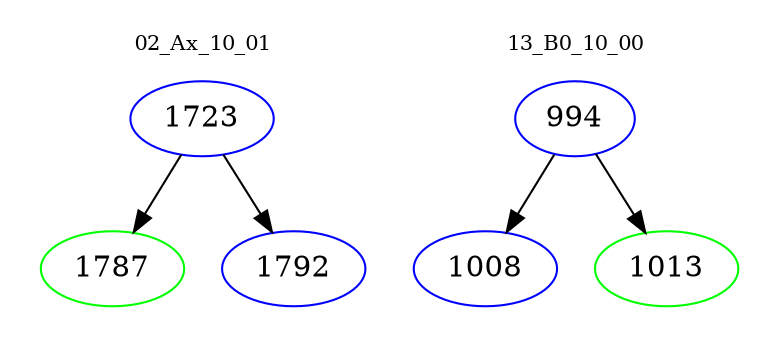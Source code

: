 digraph{
subgraph cluster_0 {
color = white
label = "02_Ax_10_01";
fontsize=10;
T0_1723 [label="1723", color="blue"]
T0_1723 -> T0_1787 [color="black"]
T0_1787 [label="1787", color="green"]
T0_1723 -> T0_1792 [color="black"]
T0_1792 [label="1792", color="blue"]
}
subgraph cluster_1 {
color = white
label = "13_B0_10_00";
fontsize=10;
T1_994 [label="994", color="blue"]
T1_994 -> T1_1008 [color="black"]
T1_1008 [label="1008", color="blue"]
T1_994 -> T1_1013 [color="black"]
T1_1013 [label="1013", color="green"]
}
}
